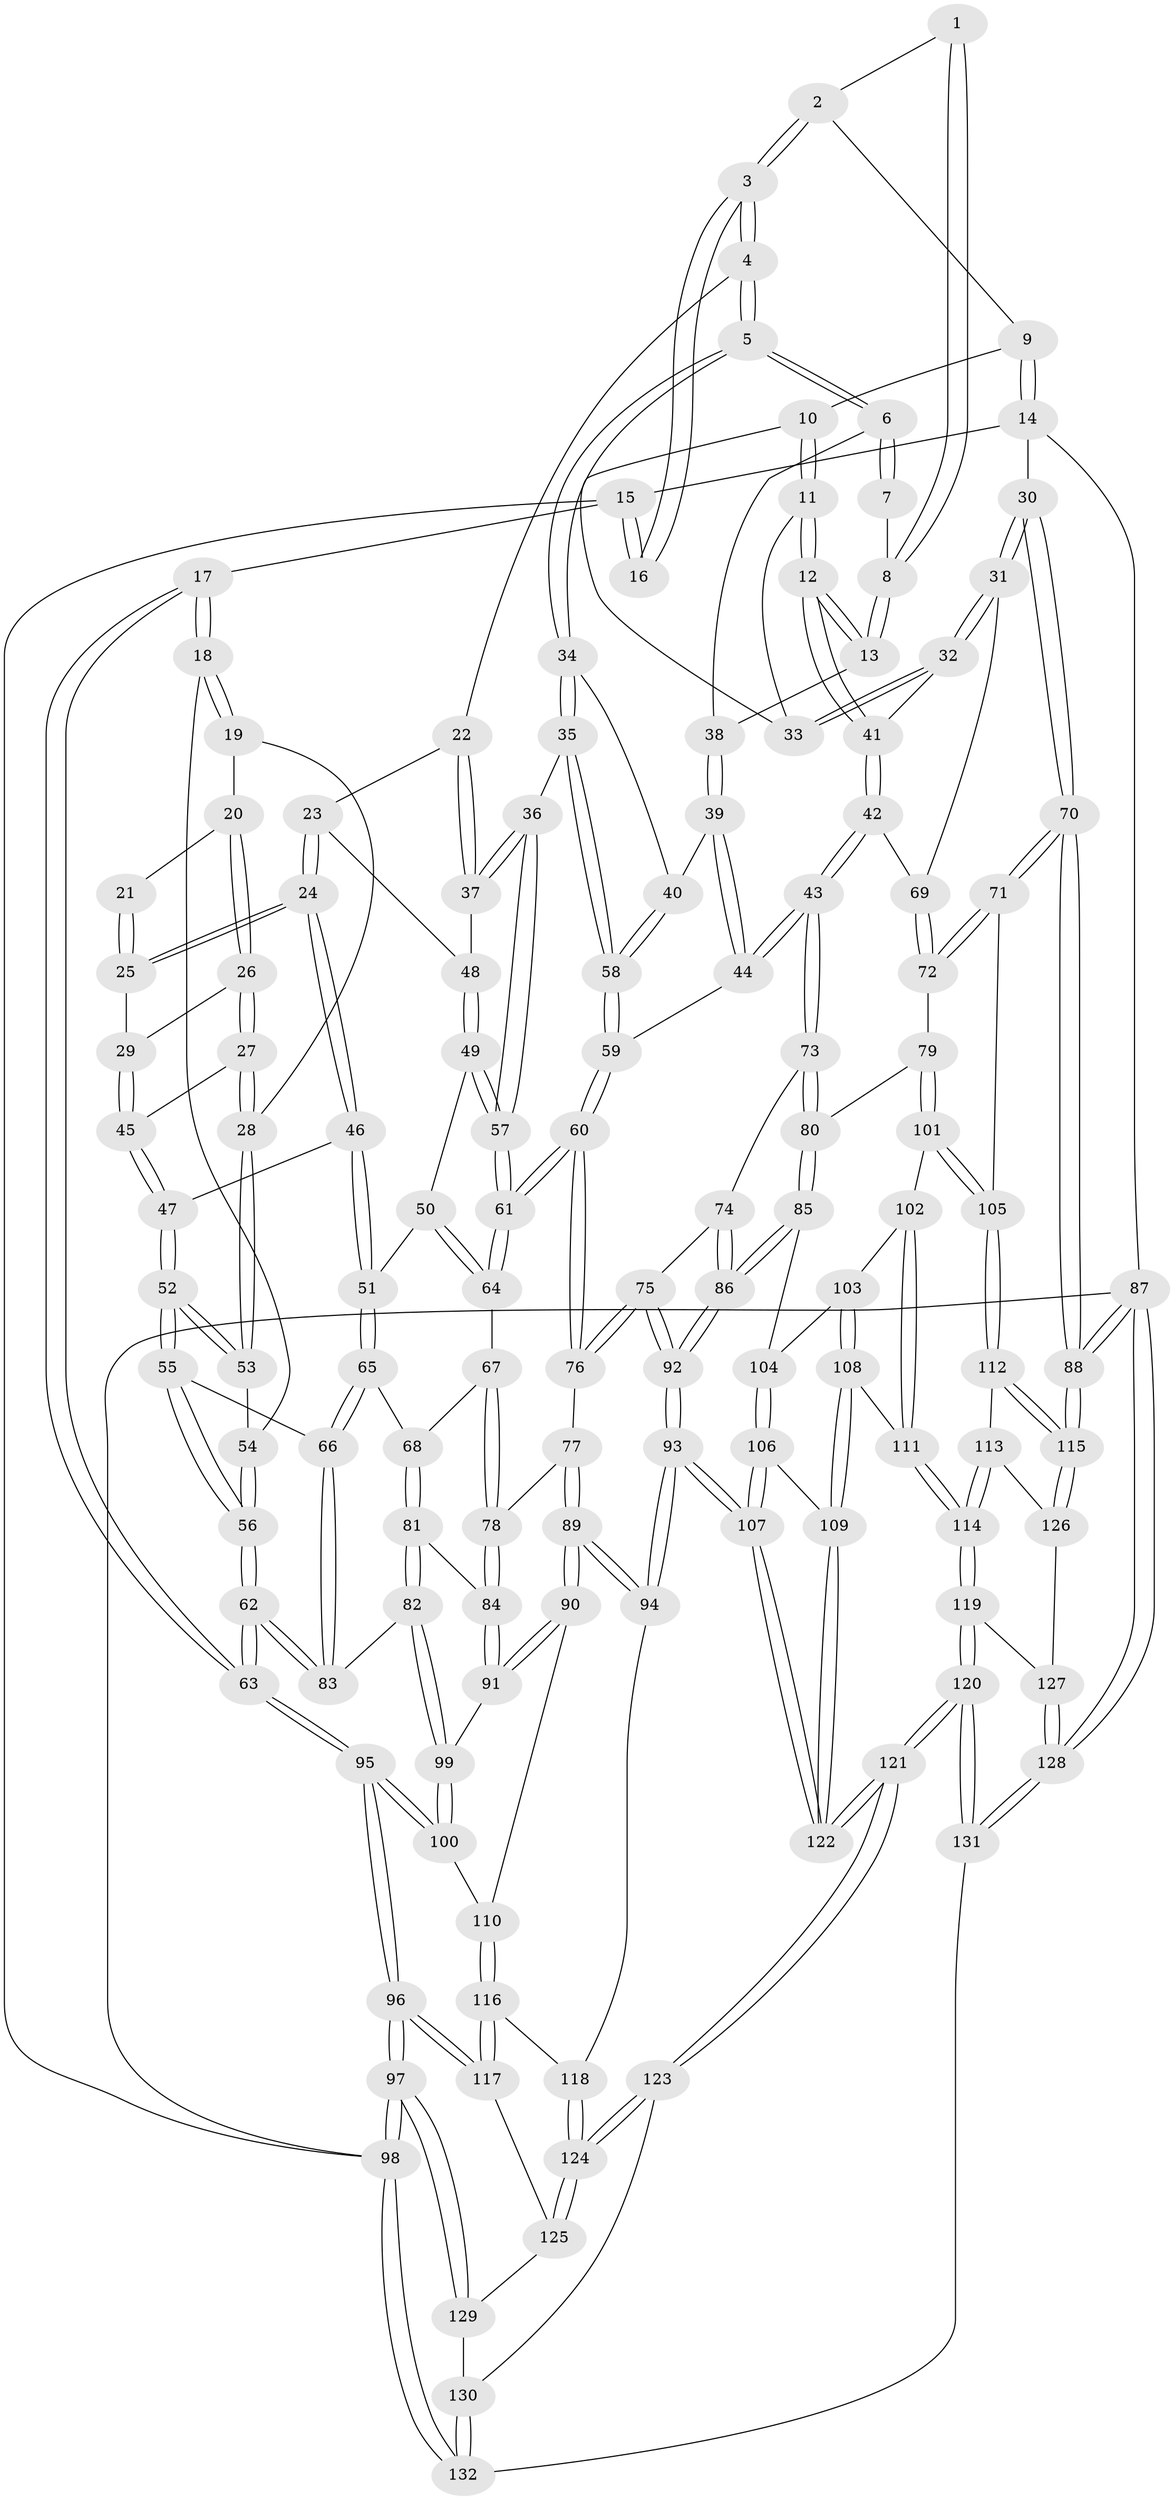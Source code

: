 // Generated by graph-tools (version 1.1) at 2025/59/03/09/25 04:59:48]
// undirected, 132 vertices, 327 edges
graph export_dot {
graph [start="1"]
  node [color=gray90,style=filled];
  1 [pos="+0.7567454918147518+0"];
  2 [pos="+0.8826873227603532+0"];
  3 [pos="+0.5147024912054298+0"];
  4 [pos="+0.5130441593521508+0"];
  5 [pos="+0.5905485579154899+0.05126420663718891"];
  6 [pos="+0.6427408577575549+0.057358645646511525"];
  7 [pos="+0.723482023927708+0.02650603925902178"];
  8 [pos="+0.7465208708339595+0.0779741107816119"];
  9 [pos="+0.8877602342524931+0"];
  10 [pos="+0.8500185925399579+0"];
  11 [pos="+0.7947843856321044+0.10301131763253056"];
  12 [pos="+0.7946372380542224+0.1032510992545155"];
  13 [pos="+0.7484315379561406+0.08404892741944542"];
  14 [pos="+1+0"];
  15 [pos="+0+0"];
  16 [pos="+0.22025157527290692+0"];
  17 [pos="+0+0"];
  18 [pos="+0+0"];
  19 [pos="+0.12546406458748077+0.036569610862793034"];
  20 [pos="+0.14662969920359423+0.03496914669409279"];
  21 [pos="+0.21873568151673592+0"];
  22 [pos="+0.4139559775231097+0.012201396868589892"];
  23 [pos="+0.31927232556612467+0.08491275174188925"];
  24 [pos="+0.2859129168653384+0.09461186356894428"];
  25 [pos="+0.26156932182267945+0.07114084426789753"];
  26 [pos="+0.1536897087989245+0.05747516858030961"];
  27 [pos="+0.1438062895883262+0.11773773899587772"];
  28 [pos="+0.0962178489286545+0.11634249638813514"];
  29 [pos="+0.2327847226362069+0.07806224213365837"];
  30 [pos="+1+0.11905205600177328"];
  31 [pos="+1+0.14801403623445247"];
  32 [pos="+0.9554007179588289+0.14017349053969122"];
  33 [pos="+0.9167243657052413+0.0971048282379582"];
  34 [pos="+0.5881277799813847+0.07412067303208751"];
  35 [pos="+0.4700255719503119+0.15360179926620537"];
  36 [pos="+0.46231696708402514+0.15639822187637234"];
  37 [pos="+0.44595799467665825+0.1371721150238116"];
  38 [pos="+0.7181209430886116+0.08545149009126986"];
  39 [pos="+0.6820069108367299+0.17519647013251852"];
  40 [pos="+0.5989043395723732+0.10373389084305662"];
  41 [pos="+0.8046164912957111+0.2078240694879076"];
  42 [pos="+0.7818090648834477+0.2544373629470558"];
  43 [pos="+0.7697568908469026+0.2709780014643372"];
  44 [pos="+0.7305453836852486+0.24169585916477718"];
  45 [pos="+0.14698097034716293+0.11945117986532014"];
  46 [pos="+0.26346942100355103+0.2152083476609551"];
  47 [pos="+0.20376257429388298+0.22015465659058836"];
  48 [pos="+0.37938031647167964+0.1363356263600788"];
  49 [pos="+0.3611523032758007+0.22831943472217134"];
  50 [pos="+0.2990112206243704+0.2296398744540132"];
  51 [pos="+0.2667220188042652+0.2181097084514906"];
  52 [pos="+0.10795750824130501+0.2774032938802877"];
  53 [pos="+0.08012352776391027+0.11970415714738271"];
  54 [pos="+0.031141751045264517+0.09959437780549135"];
  55 [pos="+0.07675039233027245+0.31433284552478996"];
  56 [pos="+0.01819027299219726+0.3444034091077351"];
  57 [pos="+0.43684415325132697+0.24651111693363778"];
  58 [pos="+0.5697714246072076+0.20721828837855485"];
  59 [pos="+0.5702598378825207+0.22421229418357164"];
  60 [pos="+0.49483447001099534+0.33121472574297356"];
  61 [pos="+0.4896990564992349+0.3264047533690811"];
  62 [pos="+0+0.463881317830665"];
  63 [pos="+0+0.4683947284727526"];
  64 [pos="+0.33516703349521154+0.3338566069553489"];
  65 [pos="+0.2521813076100995+0.3444808395048853"];
  66 [pos="+0.20726811634835005+0.3690559716241481"];
  67 [pos="+0.322360681674463+0.3556624120300663"];
  68 [pos="+0.29067461187250776+0.36658887296056786"];
  69 [pos="+0.9798384388271836+0.24644389942440256"];
  70 [pos="+1+0.49173869018448235"];
  71 [pos="+1+0.47591805435918055"];
  72 [pos="+0.8860838674425409+0.40585397958866026"];
  73 [pos="+0.7691406333779094+0.2909064856826177"];
  74 [pos="+0.6926517126896703+0.32334330556660085"];
  75 [pos="+0.5388191607592886+0.3722468098883615"];
  76 [pos="+0.4966131932144788+0.335720202414746"];
  77 [pos="+0.3933749079765591+0.4198253117470724"];
  78 [pos="+0.3751491077653221+0.42108024519127535"];
  79 [pos="+0.8385588472212543+0.4024993701952498"];
  80 [pos="+0.834610025090547+0.4003337469860175"];
  81 [pos="+0.28596251920425586+0.44355907301031383"];
  82 [pos="+0.23813983966929514+0.4563842694178742"];
  83 [pos="+0.22460407490020554+0.44424413430058834"];
  84 [pos="+0.318871181289182+0.454506628703428"];
  85 [pos="+0.6560023101378323+0.540711953185851"];
  86 [pos="+0.6436169707777115+0.5395914235650862"];
  87 [pos="+1+1"];
  88 [pos="+1+0.6653248189326316"];
  89 [pos="+0.43773491679113985+0.5892299525479275"];
  90 [pos="+0.39935535669565786+0.5783755075637084"];
  91 [pos="+0.32984487843925475+0.4966492680090345"];
  92 [pos="+0.5720863813405468+0.5384849919278617"];
  93 [pos="+0.493220501365548+0.6230400536076115"];
  94 [pos="+0.49030812030514465+0.6229404027826396"];
  95 [pos="+0+0.5786988420667907"];
  96 [pos="+0+0.7348233477358962"];
  97 [pos="+0+1"];
  98 [pos="+0+1"];
  99 [pos="+0.21687350666460964+0.5700327760013335"];
  100 [pos="+0.2075259567451668+0.5931452705737426"];
  101 [pos="+0.8442318341830519+0.6065651105540517"];
  102 [pos="+0.835165997823187+0.6102571691560581"];
  103 [pos="+0.7315313419138378+0.5830523042223776"];
  104 [pos="+0.6688930173534512+0.5539172248768571"];
  105 [pos="+0.8495036760639861+0.6089022917254241"];
  106 [pos="+0.6862108063525093+0.6183719999661321"];
  107 [pos="+0.6110700030901569+0.8477841248949709"];
  108 [pos="+0.752689683111898+0.6897105921286946"];
  109 [pos="+0.7317823506564779+0.6986354996764869"];
  110 [pos="+0.2212928159389267+0.6045336795567043"];
  111 [pos="+0.7853358550134505+0.6831564353448112"];
  112 [pos="+0.9044672646401727+0.6653547316313718"];
  113 [pos="+0.8472925380936973+0.7667073406652523"];
  114 [pos="+0.8394303083767521+0.7715594086232354"];
  115 [pos="+1+0.699149749741357"];
  116 [pos="+0.2600999355764378+0.7144044183174693"];
  117 [pos="+0.25346228927225495+0.7485539611377319"];
  118 [pos="+0.44314109570569+0.6610594251710662"];
  119 [pos="+0.7817940201166247+0.8836339855186734"];
  120 [pos="+0.674328266140866+1"];
  121 [pos="+0.6249450919410234+0.9347295521211889"];
  122 [pos="+0.6148988792767776+0.8564860922276297"];
  123 [pos="+0.3449100391755492+0.8564481696144112"];
  124 [pos="+0.3413134616990342+0.8514508283304719"];
  125 [pos="+0.27148396415153675+0.8105580724840176"];
  126 [pos="+0.9637302718716251+0.775953102587346"];
  127 [pos="+0.9420782585000479+0.8220085305957079"];
  128 [pos="+1+1"];
  129 [pos="+0.20804067145974303+0.8512594701233256"];
  130 [pos="+0.28515238295584405+1"];
  131 [pos="+0.684846345089691+1"];
  132 [pos="+0.2165244298239318+1"];
  1 -- 2;
  1 -- 8;
  1 -- 8;
  2 -- 3;
  2 -- 3;
  2 -- 9;
  3 -- 4;
  3 -- 4;
  3 -- 16;
  3 -- 16;
  4 -- 5;
  4 -- 5;
  4 -- 22;
  5 -- 6;
  5 -- 6;
  5 -- 34;
  5 -- 34;
  6 -- 7;
  6 -- 7;
  6 -- 38;
  7 -- 8;
  8 -- 13;
  8 -- 13;
  9 -- 10;
  9 -- 14;
  9 -- 14;
  10 -- 11;
  10 -- 11;
  10 -- 33;
  11 -- 12;
  11 -- 12;
  11 -- 33;
  12 -- 13;
  12 -- 13;
  12 -- 41;
  12 -- 41;
  13 -- 38;
  14 -- 15;
  14 -- 30;
  14 -- 87;
  15 -- 16;
  15 -- 16;
  15 -- 17;
  15 -- 98;
  17 -- 18;
  17 -- 18;
  17 -- 63;
  17 -- 63;
  18 -- 19;
  18 -- 19;
  18 -- 54;
  19 -- 20;
  19 -- 28;
  20 -- 21;
  20 -- 26;
  20 -- 26;
  21 -- 25;
  21 -- 25;
  22 -- 23;
  22 -- 37;
  22 -- 37;
  23 -- 24;
  23 -- 24;
  23 -- 48;
  24 -- 25;
  24 -- 25;
  24 -- 46;
  24 -- 46;
  25 -- 29;
  26 -- 27;
  26 -- 27;
  26 -- 29;
  27 -- 28;
  27 -- 28;
  27 -- 45;
  28 -- 53;
  28 -- 53;
  29 -- 45;
  29 -- 45;
  30 -- 31;
  30 -- 31;
  30 -- 70;
  30 -- 70;
  31 -- 32;
  31 -- 32;
  31 -- 69;
  32 -- 33;
  32 -- 33;
  32 -- 41;
  34 -- 35;
  34 -- 35;
  34 -- 40;
  35 -- 36;
  35 -- 58;
  35 -- 58;
  36 -- 37;
  36 -- 37;
  36 -- 57;
  36 -- 57;
  37 -- 48;
  38 -- 39;
  38 -- 39;
  39 -- 40;
  39 -- 44;
  39 -- 44;
  40 -- 58;
  40 -- 58;
  41 -- 42;
  41 -- 42;
  42 -- 43;
  42 -- 43;
  42 -- 69;
  43 -- 44;
  43 -- 44;
  43 -- 73;
  43 -- 73;
  44 -- 59;
  45 -- 47;
  45 -- 47;
  46 -- 47;
  46 -- 51;
  46 -- 51;
  47 -- 52;
  47 -- 52;
  48 -- 49;
  48 -- 49;
  49 -- 50;
  49 -- 57;
  49 -- 57;
  50 -- 51;
  50 -- 64;
  50 -- 64;
  51 -- 65;
  51 -- 65;
  52 -- 53;
  52 -- 53;
  52 -- 55;
  52 -- 55;
  53 -- 54;
  54 -- 56;
  54 -- 56;
  55 -- 56;
  55 -- 56;
  55 -- 66;
  56 -- 62;
  56 -- 62;
  57 -- 61;
  57 -- 61;
  58 -- 59;
  58 -- 59;
  59 -- 60;
  59 -- 60;
  60 -- 61;
  60 -- 61;
  60 -- 76;
  60 -- 76;
  61 -- 64;
  61 -- 64;
  62 -- 63;
  62 -- 63;
  62 -- 83;
  62 -- 83;
  63 -- 95;
  63 -- 95;
  64 -- 67;
  65 -- 66;
  65 -- 66;
  65 -- 68;
  66 -- 83;
  66 -- 83;
  67 -- 68;
  67 -- 78;
  67 -- 78;
  68 -- 81;
  68 -- 81;
  69 -- 72;
  69 -- 72;
  70 -- 71;
  70 -- 71;
  70 -- 88;
  70 -- 88;
  71 -- 72;
  71 -- 72;
  71 -- 105;
  72 -- 79;
  73 -- 74;
  73 -- 80;
  73 -- 80;
  74 -- 75;
  74 -- 86;
  74 -- 86;
  75 -- 76;
  75 -- 76;
  75 -- 92;
  75 -- 92;
  76 -- 77;
  77 -- 78;
  77 -- 89;
  77 -- 89;
  78 -- 84;
  78 -- 84;
  79 -- 80;
  79 -- 101;
  79 -- 101;
  80 -- 85;
  80 -- 85;
  81 -- 82;
  81 -- 82;
  81 -- 84;
  82 -- 83;
  82 -- 99;
  82 -- 99;
  84 -- 91;
  84 -- 91;
  85 -- 86;
  85 -- 86;
  85 -- 104;
  86 -- 92;
  86 -- 92;
  87 -- 88;
  87 -- 88;
  87 -- 128;
  87 -- 128;
  87 -- 98;
  88 -- 115;
  88 -- 115;
  89 -- 90;
  89 -- 90;
  89 -- 94;
  89 -- 94;
  90 -- 91;
  90 -- 91;
  90 -- 110;
  91 -- 99;
  92 -- 93;
  92 -- 93;
  93 -- 94;
  93 -- 94;
  93 -- 107;
  93 -- 107;
  94 -- 118;
  95 -- 96;
  95 -- 96;
  95 -- 100;
  95 -- 100;
  96 -- 97;
  96 -- 97;
  96 -- 117;
  96 -- 117;
  97 -- 98;
  97 -- 98;
  97 -- 129;
  97 -- 129;
  98 -- 132;
  98 -- 132;
  99 -- 100;
  99 -- 100;
  100 -- 110;
  101 -- 102;
  101 -- 105;
  101 -- 105;
  102 -- 103;
  102 -- 111;
  102 -- 111;
  103 -- 104;
  103 -- 108;
  103 -- 108;
  104 -- 106;
  104 -- 106;
  105 -- 112;
  105 -- 112;
  106 -- 107;
  106 -- 107;
  106 -- 109;
  107 -- 122;
  107 -- 122;
  108 -- 109;
  108 -- 109;
  108 -- 111;
  109 -- 122;
  109 -- 122;
  110 -- 116;
  110 -- 116;
  111 -- 114;
  111 -- 114;
  112 -- 113;
  112 -- 115;
  112 -- 115;
  113 -- 114;
  113 -- 114;
  113 -- 126;
  114 -- 119;
  114 -- 119;
  115 -- 126;
  115 -- 126;
  116 -- 117;
  116 -- 117;
  116 -- 118;
  117 -- 125;
  118 -- 124;
  118 -- 124;
  119 -- 120;
  119 -- 120;
  119 -- 127;
  120 -- 121;
  120 -- 121;
  120 -- 131;
  120 -- 131;
  121 -- 122;
  121 -- 122;
  121 -- 123;
  121 -- 123;
  123 -- 124;
  123 -- 124;
  123 -- 130;
  124 -- 125;
  124 -- 125;
  125 -- 129;
  126 -- 127;
  127 -- 128;
  127 -- 128;
  128 -- 131;
  128 -- 131;
  129 -- 130;
  130 -- 132;
  130 -- 132;
  131 -- 132;
}

